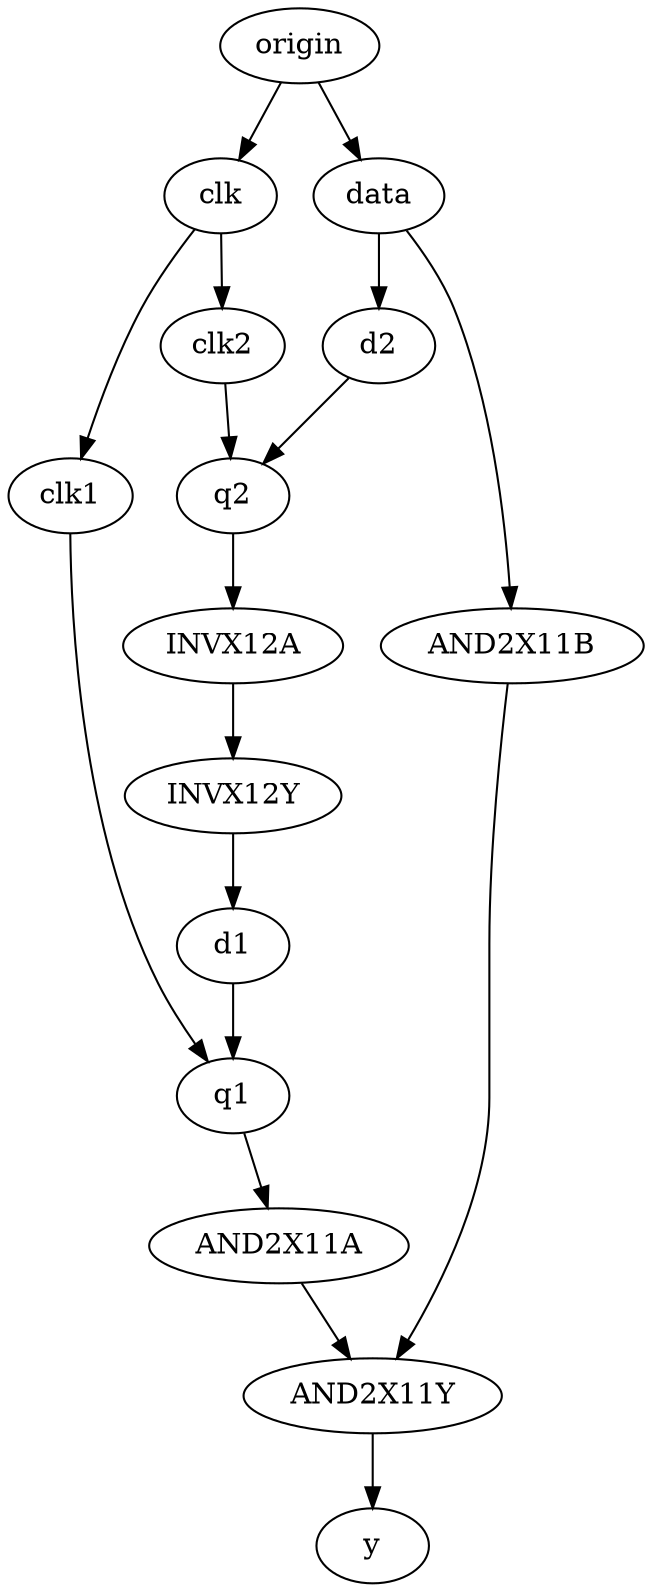 // Graph
digraph {
	origin [label=origin]
	q1 [label=q1]
	q2 [label=q2]
	AND2X11A [label=AND2X11A]
	clk [label=clk]
	INVX12A [label=INVX12A]
	AND2X11Y [label=AND2X11Y]
	AND2X11B [label=AND2X11B]
	d2 [label=d2]
	INVX12Y [label=INVX12Y]
	y [label=y]
	clk1 [label=clk1]
	clk2 [label=clk2]
	data [label=data]
	d1 [label=d1]
		origin -> data
		origin -> clk
		q1 -> AND2X11A
		q2 -> INVX12A
		AND2X11A -> AND2X11Y
		clk -> clk1
		clk -> clk2
		INVX12A -> INVX12Y
		AND2X11Y -> y
		AND2X11B -> AND2X11Y
		d2 -> q2
		INVX12Y -> d1
		clk1 -> q1
		clk2 -> q2
		data -> d2
		data -> AND2X11B
		d1 -> q1
}
